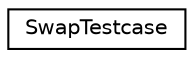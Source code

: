 digraph "Graphical Class Hierarchy"
{
  edge [fontname="Helvetica",fontsize="10",labelfontname="Helvetica",labelfontsize="10"];
  node [fontname="Helvetica",fontsize="10",shape=record];
  rankdir="LR";
  Node0 [label="SwapTestcase",height=0.2,width=0.4,color="black", fillcolor="white", style="filled",URL="$struct_swap_testcase.html"];
}
